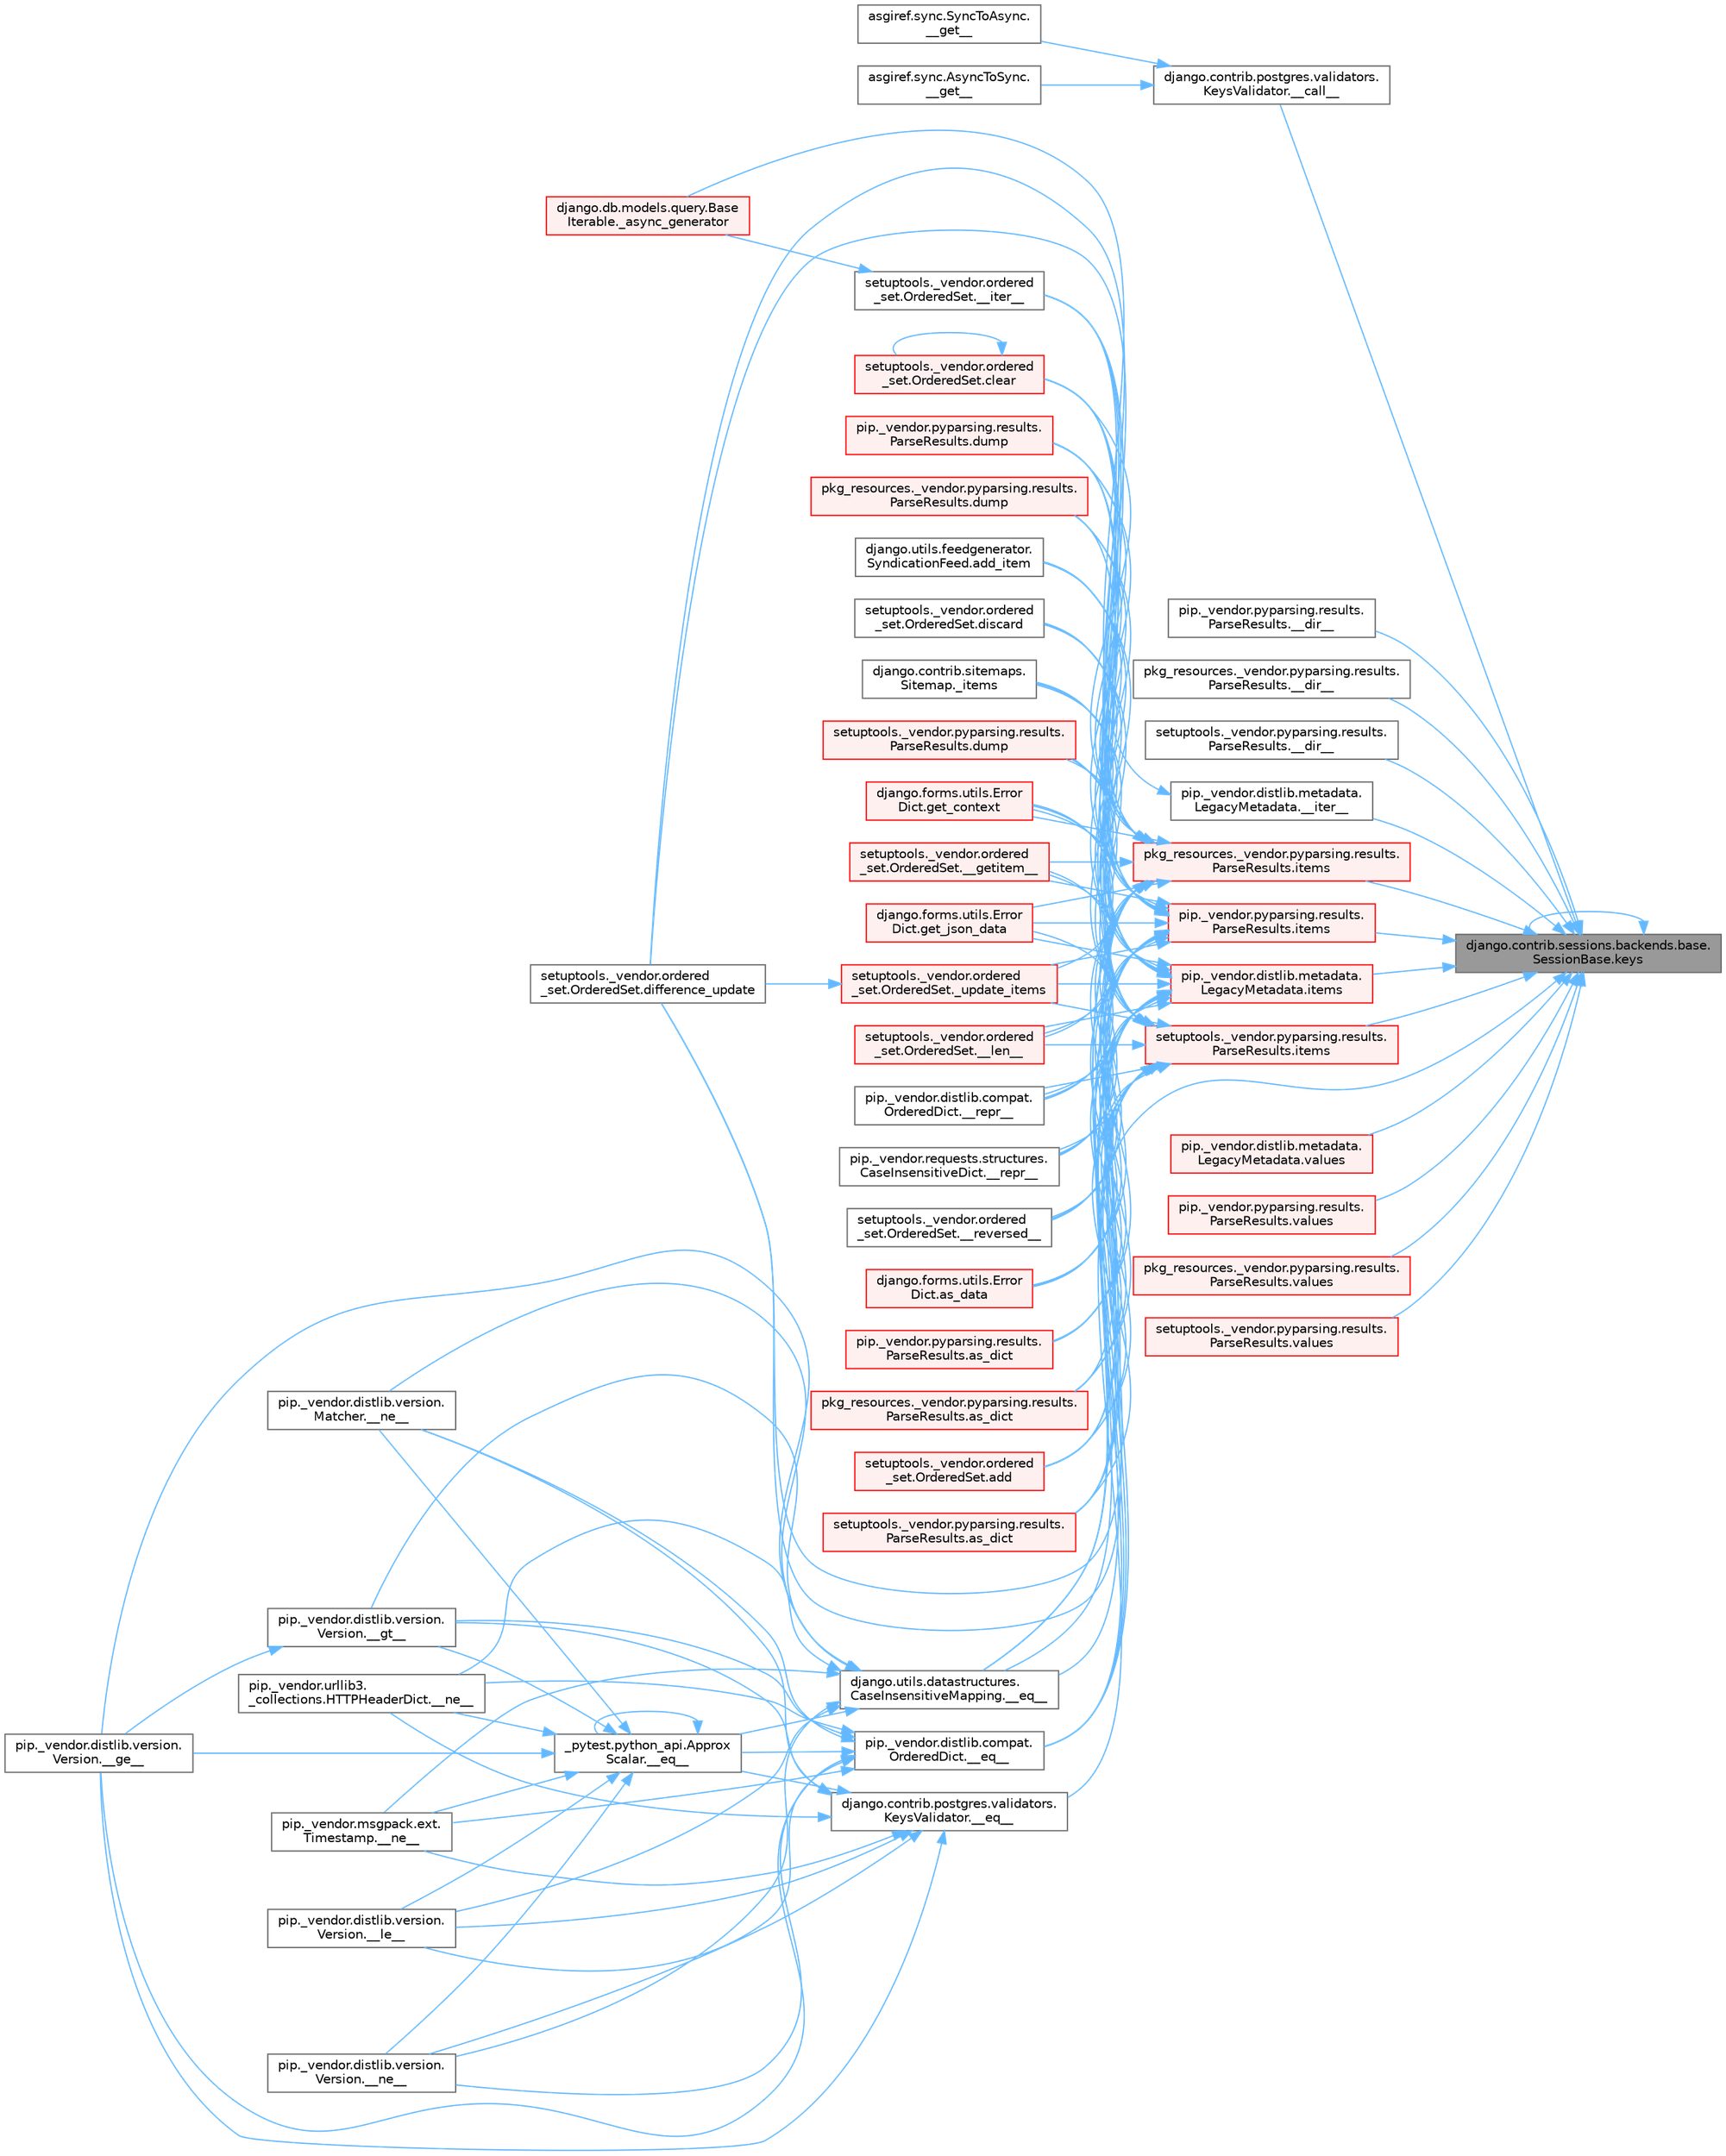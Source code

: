 digraph "django.contrib.sessions.backends.base.SessionBase.keys"
{
 // LATEX_PDF_SIZE
  bgcolor="transparent";
  edge [fontname=Helvetica,fontsize=10,labelfontname=Helvetica,labelfontsize=10];
  node [fontname=Helvetica,fontsize=10,shape=box,height=0.2,width=0.4];
  rankdir="RL";
  Node1 [id="Node000001",label="django.contrib.sessions.backends.base.\lSessionBase.keys",height=0.2,width=0.4,color="gray40", fillcolor="grey60", style="filled", fontcolor="black",tooltip=" "];
  Node1 -> Node2 [id="edge1_Node000001_Node000002",dir="back",color="steelblue1",style="solid",tooltip=" "];
  Node2 [id="Node000002",label="django.contrib.postgres.validators.\lKeysValidator.__call__",height=0.2,width=0.4,color="grey40", fillcolor="white", style="filled",URL="$classdjango_1_1contrib_1_1postgres_1_1validators_1_1_keys_validator.html#aa12ba221664bb002f5c6460ff524de8c",tooltip=" "];
  Node2 -> Node3 [id="edge2_Node000002_Node000003",dir="back",color="steelblue1",style="solid",tooltip=" "];
  Node3 [id="Node000003",label="asgiref.sync.AsyncToSync.\l__get__",height=0.2,width=0.4,color="grey40", fillcolor="white", style="filled",URL="$classasgiref_1_1sync_1_1_async_to_sync.html#a23e9ef7a73da98dad9e3f4e65846969b",tooltip=" "];
  Node2 -> Node4 [id="edge3_Node000002_Node000004",dir="back",color="steelblue1",style="solid",tooltip=" "];
  Node4 [id="Node000004",label="asgiref.sync.SyncToAsync.\l__get__",height=0.2,width=0.4,color="grey40", fillcolor="white", style="filled",URL="$classasgiref_1_1sync_1_1_sync_to_async.html#aebdfbe3f01079a529fd2f39810597381",tooltip=" "];
  Node1 -> Node5 [id="edge4_Node000001_Node000005",dir="back",color="steelblue1",style="solid",tooltip=" "];
  Node5 [id="Node000005",label="pip._vendor.pyparsing.results.\lParseResults.__dir__",height=0.2,width=0.4,color="grey40", fillcolor="white", style="filled",URL="$classpip_1_1__vendor_1_1pyparsing_1_1results_1_1_parse_results.html#aa70b1f3a824c53938d33e31b1bca0476",tooltip=" "];
  Node1 -> Node6 [id="edge5_Node000001_Node000006",dir="back",color="steelblue1",style="solid",tooltip=" "];
  Node6 [id="Node000006",label="pkg_resources._vendor.pyparsing.results.\lParseResults.__dir__",height=0.2,width=0.4,color="grey40", fillcolor="white", style="filled",URL="$classpkg__resources_1_1__vendor_1_1pyparsing_1_1results_1_1_parse_results.html#aff883d81f699e15371adad7b439f85fa",tooltip=" "];
  Node1 -> Node7 [id="edge6_Node000001_Node000007",dir="back",color="steelblue1",style="solid",tooltip=" "];
  Node7 [id="Node000007",label="setuptools._vendor.pyparsing.results.\lParseResults.__dir__",height=0.2,width=0.4,color="grey40", fillcolor="white", style="filled",URL="$classsetuptools_1_1__vendor_1_1pyparsing_1_1results_1_1_parse_results.html#a20b8b067fb771fbb5fe204c87197939a",tooltip=" "];
  Node1 -> Node8 [id="edge7_Node000001_Node000008",dir="back",color="steelblue1",style="solid",tooltip=" "];
  Node8 [id="Node000008",label="django.contrib.postgres.validators.\lKeysValidator.__eq__",height=0.2,width=0.4,color="grey40", fillcolor="white", style="filled",URL="$classdjango_1_1contrib_1_1postgres_1_1validators_1_1_keys_validator.html#aaf048806faa7c623c95a6a23a1641c03",tooltip=" "];
  Node8 -> Node9 [id="edge8_Node000008_Node000009",dir="back",color="steelblue1",style="solid",tooltip=" "];
  Node9 [id="Node000009",label="_pytest.python_api.Approx\lScalar.__eq__",height=0.2,width=0.4,color="grey40", fillcolor="white", style="filled",URL="$class__pytest_1_1python__api_1_1_approx_scalar.html#af4601ee4ca7409927f88c83ebfc3d923",tooltip=" "];
  Node9 -> Node9 [id="edge9_Node000009_Node000009",dir="back",color="steelblue1",style="solid",tooltip=" "];
  Node9 -> Node10 [id="edge10_Node000009_Node000010",dir="back",color="steelblue1",style="solid",tooltip=" "];
  Node10 [id="Node000010",label="pip._vendor.distlib.version.\lVersion.__ge__",height=0.2,width=0.4,color="grey40", fillcolor="white", style="filled",URL="$classpip_1_1__vendor_1_1distlib_1_1version_1_1_version.html#aa6b7b889cebc687ddb5ed9040d01b1ec",tooltip=" "];
  Node9 -> Node11 [id="edge11_Node000009_Node000011",dir="back",color="steelblue1",style="solid",tooltip=" "];
  Node11 [id="Node000011",label="pip._vendor.distlib.version.\lVersion.__gt__",height=0.2,width=0.4,color="grey40", fillcolor="white", style="filled",URL="$classpip_1_1__vendor_1_1distlib_1_1version_1_1_version.html#a51cf0c8da1bb6829173ff6861b10cb5f",tooltip=" "];
  Node11 -> Node10 [id="edge12_Node000011_Node000010",dir="back",color="steelblue1",style="solid",tooltip=" "];
  Node9 -> Node12 [id="edge13_Node000009_Node000012",dir="back",color="steelblue1",style="solid",tooltip=" "];
  Node12 [id="Node000012",label="pip._vendor.distlib.version.\lVersion.__le__",height=0.2,width=0.4,color="grey40", fillcolor="white", style="filled",URL="$classpip_1_1__vendor_1_1distlib_1_1version_1_1_version.html#ae5e2c5d9b76377e286fcf92a382cbb8b",tooltip=" "];
  Node9 -> Node13 [id="edge14_Node000009_Node000013",dir="back",color="steelblue1",style="solid",tooltip=" "];
  Node13 [id="Node000013",label="pip._vendor.distlib.version.\lMatcher.__ne__",height=0.2,width=0.4,color="grey40", fillcolor="white", style="filled",URL="$classpip_1_1__vendor_1_1distlib_1_1version_1_1_matcher.html#a24f8f8a4686bff3018fee5d22f4e02f1",tooltip=" "];
  Node9 -> Node14 [id="edge15_Node000009_Node000014",dir="back",color="steelblue1",style="solid",tooltip=" "];
  Node14 [id="Node000014",label="pip._vendor.distlib.version.\lVersion.__ne__",height=0.2,width=0.4,color="grey40", fillcolor="white", style="filled",URL="$classpip_1_1__vendor_1_1distlib_1_1version_1_1_version.html#aea3cdf6db007318ab1a2e8d144e2a4a1",tooltip=" "];
  Node9 -> Node15 [id="edge16_Node000009_Node000015",dir="back",color="steelblue1",style="solid",tooltip=" "];
  Node15 [id="Node000015",label="pip._vendor.msgpack.ext.\lTimestamp.__ne__",height=0.2,width=0.4,color="grey40", fillcolor="white", style="filled",URL="$classpip_1_1__vendor_1_1msgpack_1_1ext_1_1_timestamp.html#ac38b8cada8075f7a1133b06bc99b2317",tooltip=" "];
  Node9 -> Node16 [id="edge17_Node000009_Node000016",dir="back",color="steelblue1",style="solid",tooltip=" "];
  Node16 [id="Node000016",label="pip._vendor.urllib3.\l_collections.HTTPHeaderDict.__ne__",height=0.2,width=0.4,color="grey40", fillcolor="white", style="filled",URL="$classpip_1_1__vendor_1_1urllib3_1_1__collections_1_1_h_t_t_p_header_dict.html#aa7766a9499d33160a1258e140e35a806",tooltip=" "];
  Node8 -> Node10 [id="edge18_Node000008_Node000010",dir="back",color="steelblue1",style="solid",tooltip=" "];
  Node8 -> Node11 [id="edge19_Node000008_Node000011",dir="back",color="steelblue1",style="solid",tooltip=" "];
  Node8 -> Node12 [id="edge20_Node000008_Node000012",dir="back",color="steelblue1",style="solid",tooltip=" "];
  Node8 -> Node13 [id="edge21_Node000008_Node000013",dir="back",color="steelblue1",style="solid",tooltip=" "];
  Node8 -> Node14 [id="edge22_Node000008_Node000014",dir="back",color="steelblue1",style="solid",tooltip=" "];
  Node8 -> Node15 [id="edge23_Node000008_Node000015",dir="back",color="steelblue1",style="solid",tooltip=" "];
  Node8 -> Node16 [id="edge24_Node000008_Node000016",dir="back",color="steelblue1",style="solid",tooltip=" "];
  Node1 -> Node17 [id="edge25_Node000001_Node000017",dir="back",color="steelblue1",style="solid",tooltip=" "];
  Node17 [id="Node000017",label="pip._vendor.distlib.metadata.\lLegacyMetadata.__iter__",height=0.2,width=0.4,color="grey40", fillcolor="white", style="filled",URL="$classpip_1_1__vendor_1_1distlib_1_1metadata_1_1_legacy_metadata.html#a2e053958e60b4667723c059be4ed86cc",tooltip=" "];
  Node17 -> Node18 [id="edge26_Node000017_Node000018",dir="back",color="steelblue1",style="solid",tooltip=" "];
  Node18 [id="Node000018",label="django.db.models.query.Base\lIterable._async_generator",height=0.2,width=0.4,color="red", fillcolor="#FFF0F0", style="filled",URL="$classdjango_1_1db_1_1models_1_1query_1_1_base_iterable.html#a3ecc2267976bc6628d1fe84d78355144",tooltip=" "];
  Node1 -> Node20 [id="edge27_Node000001_Node000020",dir="back",color="steelblue1",style="solid",tooltip=" "];
  Node20 [id="Node000020",label="pip._vendor.distlib.metadata.\lLegacyMetadata.items",height=0.2,width=0.4,color="red", fillcolor="#FFF0F0", style="filled",URL="$classpip_1_1__vendor_1_1distlib_1_1metadata_1_1_legacy_metadata.html#a6030de0ed3711666a377c01d930e678d",tooltip=" "];
  Node20 -> Node21 [id="edge28_Node000020_Node000021",dir="back",color="steelblue1",style="solid",tooltip=" "];
  Node21 [id="Node000021",label="django.utils.datastructures.\lCaseInsensitiveMapping.__eq__",height=0.2,width=0.4,color="grey40", fillcolor="white", style="filled",URL="$classdjango_1_1utils_1_1datastructures_1_1_case_insensitive_mapping.html#a69618a78471c9326ffcbf5af4c33bd1a",tooltip=" "];
  Node21 -> Node9 [id="edge29_Node000021_Node000009",dir="back",color="steelblue1",style="solid",tooltip=" "];
  Node21 -> Node10 [id="edge30_Node000021_Node000010",dir="back",color="steelblue1",style="solid",tooltip=" "];
  Node21 -> Node11 [id="edge31_Node000021_Node000011",dir="back",color="steelblue1",style="solid",tooltip=" "];
  Node21 -> Node12 [id="edge32_Node000021_Node000012",dir="back",color="steelblue1",style="solid",tooltip=" "];
  Node21 -> Node13 [id="edge33_Node000021_Node000013",dir="back",color="steelblue1",style="solid",tooltip=" "];
  Node21 -> Node14 [id="edge34_Node000021_Node000014",dir="back",color="steelblue1",style="solid",tooltip=" "];
  Node21 -> Node15 [id="edge35_Node000021_Node000015",dir="back",color="steelblue1",style="solid",tooltip=" "];
  Node21 -> Node16 [id="edge36_Node000021_Node000016",dir="back",color="steelblue1",style="solid",tooltip=" "];
  Node20 -> Node22 [id="edge37_Node000020_Node000022",dir="back",color="steelblue1",style="solid",tooltip=" "];
  Node22 [id="Node000022",label="pip._vendor.distlib.compat.\lOrderedDict.__eq__",height=0.2,width=0.4,color="grey40", fillcolor="white", style="filled",URL="$classpip_1_1__vendor_1_1distlib_1_1compat_1_1_ordered_dict.html#a83b4a14d5e269c91b2dcd15ac2fc83a8",tooltip=" "];
  Node22 -> Node9 [id="edge38_Node000022_Node000009",dir="back",color="steelblue1",style="solid",tooltip=" "];
  Node22 -> Node10 [id="edge39_Node000022_Node000010",dir="back",color="steelblue1",style="solid",tooltip=" "];
  Node22 -> Node11 [id="edge40_Node000022_Node000011",dir="back",color="steelblue1",style="solid",tooltip=" "];
  Node22 -> Node12 [id="edge41_Node000022_Node000012",dir="back",color="steelblue1",style="solid",tooltip=" "];
  Node22 -> Node13 [id="edge42_Node000022_Node000013",dir="back",color="steelblue1",style="solid",tooltip=" "];
  Node22 -> Node14 [id="edge43_Node000022_Node000014",dir="back",color="steelblue1",style="solid",tooltip=" "];
  Node22 -> Node15 [id="edge44_Node000022_Node000015",dir="back",color="steelblue1",style="solid",tooltip=" "];
  Node22 -> Node16 [id="edge45_Node000022_Node000016",dir="back",color="steelblue1",style="solid",tooltip=" "];
  Node20 -> Node23 [id="edge46_Node000020_Node000023",dir="back",color="steelblue1",style="solid",tooltip=" "];
  Node23 [id="Node000023",label="setuptools._vendor.ordered\l_set.OrderedSet.__getitem__",height=0.2,width=0.4,color="red", fillcolor="#FFF0F0", style="filled",URL="$classsetuptools_1_1__vendor_1_1ordered__set_1_1_ordered_set.html#aaa8657c0e85788ac2555cc46176b060c",tooltip=" "];
  Node20 -> Node3188 [id="edge47_Node000020_Node003188",dir="back",color="steelblue1",style="solid",tooltip=" "];
  Node3188 [id="Node003188",label="setuptools._vendor.ordered\l_set.OrderedSet.__iter__",height=0.2,width=0.4,color="grey40", fillcolor="white", style="filled",URL="$classsetuptools_1_1__vendor_1_1ordered__set_1_1_ordered_set.html#ac9b71477e101c03a68acd73186086224",tooltip=" "];
  Node3188 -> Node18 [id="edge48_Node003188_Node000018",dir="back",color="steelblue1",style="solid",tooltip=" "];
  Node20 -> Node3189 [id="edge49_Node000020_Node003189",dir="back",color="steelblue1",style="solid",tooltip=" "];
  Node3189 [id="Node003189",label="setuptools._vendor.ordered\l_set.OrderedSet.__len__",height=0.2,width=0.4,color="red", fillcolor="#FFF0F0", style="filled",URL="$classsetuptools_1_1__vendor_1_1ordered__set_1_1_ordered_set.html#a9d6fda655ebb14849210009e5a0d1a47",tooltip=" "];
  Node20 -> Node3190 [id="edge50_Node000020_Node003190",dir="back",color="steelblue1",style="solid",tooltip=" "];
  Node3190 [id="Node003190",label="pip._vendor.distlib.compat.\lOrderedDict.__repr__",height=0.2,width=0.4,color="grey40", fillcolor="white", style="filled",URL="$classpip_1_1__vendor_1_1distlib_1_1compat_1_1_ordered_dict.html#a1463a8b8a735bd16c8b7ec00dd5d0e25",tooltip=" "];
  Node20 -> Node3191 [id="edge51_Node000020_Node003191",dir="back",color="steelblue1",style="solid",tooltip=" "];
  Node3191 [id="Node003191",label="pip._vendor.requests.structures.\lCaseInsensitiveDict.__repr__",height=0.2,width=0.4,color="grey40", fillcolor="white", style="filled",URL="$classpip_1_1__vendor_1_1requests_1_1structures_1_1_case_insensitive_dict.html#a37843053389f2e664cefb1f2a4c245ce",tooltip=" "];
  Node20 -> Node3192 [id="edge52_Node000020_Node003192",dir="back",color="steelblue1",style="solid",tooltip=" "];
  Node3192 [id="Node003192",label="setuptools._vendor.ordered\l_set.OrderedSet.__reversed__",height=0.2,width=0.4,color="grey40", fillcolor="white", style="filled",URL="$classsetuptools_1_1__vendor_1_1ordered__set_1_1_ordered_set.html#af61396bb9685974be3cafceb2d82c031",tooltip=" "];
  Node20 -> Node3193 [id="edge53_Node000020_Node003193",dir="back",color="steelblue1",style="solid",tooltip=" "];
  Node3193 [id="Node003193",label="django.contrib.sitemaps.\lSitemap._items",height=0.2,width=0.4,color="grey40", fillcolor="white", style="filled",URL="$classdjango_1_1contrib_1_1sitemaps_1_1_sitemap.html#a6c810076b63a1094a82f4fd25a317fad",tooltip=" "];
  Node20 -> Node3194 [id="edge54_Node000020_Node003194",dir="back",color="steelblue1",style="solid",tooltip=" "];
  Node3194 [id="Node003194",label="setuptools._vendor.ordered\l_set.OrderedSet._update_items",height=0.2,width=0.4,color="red", fillcolor="#FFF0F0", style="filled",URL="$classsetuptools_1_1__vendor_1_1ordered__set_1_1_ordered_set.html#a5a04af00a2355e349ad0222b4f243e52",tooltip=" "];
  Node3194 -> Node3195 [id="edge55_Node003194_Node003195",dir="back",color="steelblue1",style="solid",tooltip=" "];
  Node3195 [id="Node003195",label="setuptools._vendor.ordered\l_set.OrderedSet.difference_update",height=0.2,width=0.4,color="grey40", fillcolor="white", style="filled",URL="$classsetuptools_1_1__vendor_1_1ordered__set_1_1_ordered_set.html#ab64def0f455bd9cc544831b4a778e64a",tooltip=" "];
  Node20 -> Node3198 [id="edge56_Node000020_Node003198",dir="back",color="steelblue1",style="solid",tooltip=" "];
  Node3198 [id="Node003198",label="setuptools._vendor.ordered\l_set.OrderedSet.add",height=0.2,width=0.4,color="red", fillcolor="#FFF0F0", style="filled",URL="$classsetuptools_1_1__vendor_1_1ordered__set_1_1_ordered_set.html#a89b420a1836292f0417c8c86fa2bfe55",tooltip=" "];
  Node20 -> Node3199 [id="edge57_Node000020_Node003199",dir="back",color="steelblue1",style="solid",tooltip=" "];
  Node3199 [id="Node003199",label="django.utils.feedgenerator.\lSyndicationFeed.add_item",height=0.2,width=0.4,color="grey40", fillcolor="white", style="filled",URL="$classdjango_1_1utils_1_1feedgenerator_1_1_syndication_feed.html#aaf2a5b91249b5752311493594b6dfbed",tooltip=" "];
  Node20 -> Node3200 [id="edge58_Node000020_Node003200",dir="back",color="steelblue1",style="solid",tooltip=" "];
  Node3200 [id="Node003200",label="django.forms.utils.Error\lDict.as_data",height=0.2,width=0.4,color="red", fillcolor="#FFF0F0", style="filled",URL="$classdjango_1_1forms_1_1utils_1_1_error_dict.html#a95761ac05a7d995e649a90afa49c30e2",tooltip=" "];
  Node20 -> Node3203 [id="edge59_Node000020_Node003203",dir="back",color="steelblue1",style="solid",tooltip=" "];
  Node3203 [id="Node003203",label="pip._vendor.pyparsing.results.\lParseResults.as_dict",height=0.2,width=0.4,color="red", fillcolor="#FFF0F0", style="filled",URL="$classpip_1_1__vendor_1_1pyparsing_1_1results_1_1_parse_results.html#a8eacba06a635cbb7fc817457d025efe0",tooltip=" "];
  Node20 -> Node3206 [id="edge60_Node000020_Node003206",dir="back",color="steelblue1",style="solid",tooltip=" "];
  Node3206 [id="Node003206",label="pkg_resources._vendor.pyparsing.results.\lParseResults.as_dict",height=0.2,width=0.4,color="red", fillcolor="#FFF0F0", style="filled",URL="$classpkg__resources_1_1__vendor_1_1pyparsing_1_1results_1_1_parse_results.html#a8edb3571b6331a46b00f60753e3ee783",tooltip=" "];
  Node20 -> Node3207 [id="edge61_Node000020_Node003207",dir="back",color="steelblue1",style="solid",tooltip=" "];
  Node3207 [id="Node003207",label="setuptools._vendor.pyparsing.results.\lParseResults.as_dict",height=0.2,width=0.4,color="red", fillcolor="#FFF0F0", style="filled",URL="$classsetuptools_1_1__vendor_1_1pyparsing_1_1results_1_1_parse_results.html#ab5971defc22d3c1b64ec66e6fdca2f9f",tooltip=" "];
  Node20 -> Node3208 [id="edge62_Node000020_Node003208",dir="back",color="steelblue1",style="solid",tooltip=" "];
  Node3208 [id="Node003208",label="setuptools._vendor.ordered\l_set.OrderedSet.clear",height=0.2,width=0.4,color="red", fillcolor="#FFF0F0", style="filled",URL="$classsetuptools_1_1__vendor_1_1ordered__set_1_1_ordered_set.html#a7bc043a3c66cd95ef9d8ba3959c148c5",tooltip=" "];
  Node3208 -> Node3208 [id="edge63_Node003208_Node003208",dir="back",color="steelblue1",style="solid",tooltip=" "];
  Node20 -> Node3195 [id="edge64_Node000020_Node003195",dir="back",color="steelblue1",style="solid",tooltip=" "];
  Node20 -> Node3209 [id="edge65_Node000020_Node003209",dir="back",color="steelblue1",style="solid",tooltip=" "];
  Node3209 [id="Node003209",label="setuptools._vendor.ordered\l_set.OrderedSet.discard",height=0.2,width=0.4,color="grey40", fillcolor="white", style="filled",URL="$classsetuptools_1_1__vendor_1_1ordered__set_1_1_ordered_set.html#a02aa2e01238bcf97f920d043b24b415d",tooltip=" "];
  Node20 -> Node3210 [id="edge66_Node000020_Node003210",dir="back",color="steelblue1",style="solid",tooltip=" "];
  Node3210 [id="Node003210",label="pip._vendor.pyparsing.results.\lParseResults.dump",height=0.2,width=0.4,color="red", fillcolor="#FFF0F0", style="filled",URL="$classpip_1_1__vendor_1_1pyparsing_1_1results_1_1_parse_results.html#a54e027c4a7171fe6512124217be63a9e",tooltip=" "];
  Node20 -> Node3211 [id="edge67_Node000020_Node003211",dir="back",color="steelblue1",style="solid",tooltip=" "];
  Node3211 [id="Node003211",label="pkg_resources._vendor.pyparsing.results.\lParseResults.dump",height=0.2,width=0.4,color="red", fillcolor="#FFF0F0", style="filled",URL="$classpkg__resources_1_1__vendor_1_1pyparsing_1_1results_1_1_parse_results.html#ad4e45cd60b8d81b29fddd76356b68da1",tooltip=" "];
  Node20 -> Node3212 [id="edge68_Node000020_Node003212",dir="back",color="steelblue1",style="solid",tooltip=" "];
  Node3212 [id="Node003212",label="setuptools._vendor.pyparsing.results.\lParseResults.dump",height=0.2,width=0.4,color="red", fillcolor="#FFF0F0", style="filled",URL="$classsetuptools_1_1__vendor_1_1pyparsing_1_1results_1_1_parse_results.html#aa8be631c6d9da38c19f205601b6331b7",tooltip=" "];
  Node20 -> Node3213 [id="edge69_Node000020_Node003213",dir="back",color="steelblue1",style="solid",tooltip=" "];
  Node3213 [id="Node003213",label="django.forms.utils.Error\lDict.get_context",height=0.2,width=0.4,color="red", fillcolor="#FFF0F0", style="filled",URL="$classdjango_1_1forms_1_1utils_1_1_error_dict.html#aac62bf2f41f8416bc07de37d7c9d63d2",tooltip=" "];
  Node20 -> Node3214 [id="edge70_Node000020_Node003214",dir="back",color="steelblue1",style="solid",tooltip=" "];
  Node3214 [id="Node003214",label="django.forms.utils.Error\lDict.get_json_data",height=0.2,width=0.4,color="red", fillcolor="#FFF0F0", style="filled",URL="$classdjango_1_1forms_1_1utils_1_1_error_dict.html#a6c52e5a5f4afb00e3bc823c572805189",tooltip=" "];
  Node1 -> Node3218 [id="edge71_Node000001_Node003218",dir="back",color="steelblue1",style="solid",tooltip=" "];
  Node3218 [id="Node003218",label="pip._vendor.pyparsing.results.\lParseResults.items",height=0.2,width=0.4,color="red", fillcolor="#FFF0F0", style="filled",URL="$classpip_1_1__vendor_1_1pyparsing_1_1results_1_1_parse_results.html#a9c7519fa02524192b529a128b208be2e",tooltip=" "];
  Node3218 -> Node21 [id="edge72_Node003218_Node000021",dir="back",color="steelblue1",style="solid",tooltip=" "];
  Node3218 -> Node22 [id="edge73_Node003218_Node000022",dir="back",color="steelblue1",style="solid",tooltip=" "];
  Node3218 -> Node23 [id="edge74_Node003218_Node000023",dir="back",color="steelblue1",style="solid",tooltip=" "];
  Node3218 -> Node3188 [id="edge75_Node003218_Node003188",dir="back",color="steelblue1",style="solid",tooltip=" "];
  Node3218 -> Node3189 [id="edge76_Node003218_Node003189",dir="back",color="steelblue1",style="solid",tooltip=" "];
  Node3218 -> Node3190 [id="edge77_Node003218_Node003190",dir="back",color="steelblue1",style="solid",tooltip=" "];
  Node3218 -> Node3191 [id="edge78_Node003218_Node003191",dir="back",color="steelblue1",style="solid",tooltip=" "];
  Node3218 -> Node3192 [id="edge79_Node003218_Node003192",dir="back",color="steelblue1",style="solid",tooltip=" "];
  Node3218 -> Node3193 [id="edge80_Node003218_Node003193",dir="back",color="steelblue1",style="solid",tooltip=" "];
  Node3218 -> Node3194 [id="edge81_Node003218_Node003194",dir="back",color="steelblue1",style="solid",tooltip=" "];
  Node3218 -> Node3198 [id="edge82_Node003218_Node003198",dir="back",color="steelblue1",style="solid",tooltip=" "];
  Node3218 -> Node3199 [id="edge83_Node003218_Node003199",dir="back",color="steelblue1",style="solid",tooltip=" "];
  Node3218 -> Node3200 [id="edge84_Node003218_Node003200",dir="back",color="steelblue1",style="solid",tooltip=" "];
  Node3218 -> Node3203 [id="edge85_Node003218_Node003203",dir="back",color="steelblue1",style="solid",tooltip=" "];
  Node3218 -> Node3206 [id="edge86_Node003218_Node003206",dir="back",color="steelblue1",style="solid",tooltip=" "];
  Node3218 -> Node3207 [id="edge87_Node003218_Node003207",dir="back",color="steelblue1",style="solid",tooltip=" "];
  Node3218 -> Node3208 [id="edge88_Node003218_Node003208",dir="back",color="steelblue1",style="solid",tooltip=" "];
  Node3218 -> Node3195 [id="edge89_Node003218_Node003195",dir="back",color="steelblue1",style="solid",tooltip=" "];
  Node3218 -> Node3209 [id="edge90_Node003218_Node003209",dir="back",color="steelblue1",style="solid",tooltip=" "];
  Node3218 -> Node3210 [id="edge91_Node003218_Node003210",dir="back",color="steelblue1",style="solid",tooltip=" "];
  Node3218 -> Node3211 [id="edge92_Node003218_Node003211",dir="back",color="steelblue1",style="solid",tooltip=" "];
  Node3218 -> Node3212 [id="edge93_Node003218_Node003212",dir="back",color="steelblue1",style="solid",tooltip=" "];
  Node3218 -> Node3213 [id="edge94_Node003218_Node003213",dir="back",color="steelblue1",style="solid",tooltip=" "];
  Node3218 -> Node3214 [id="edge95_Node003218_Node003214",dir="back",color="steelblue1",style="solid",tooltip=" "];
  Node1 -> Node3221 [id="edge96_Node000001_Node003221",dir="back",color="steelblue1",style="solid",tooltip=" "];
  Node3221 [id="Node003221",label="pkg_resources._vendor.pyparsing.results.\lParseResults.items",height=0.2,width=0.4,color="red", fillcolor="#FFF0F0", style="filled",URL="$classpkg__resources_1_1__vendor_1_1pyparsing_1_1results_1_1_parse_results.html#a2b101cc8f2dfba49f44ad18bca57a38d",tooltip=" "];
  Node3221 -> Node21 [id="edge97_Node003221_Node000021",dir="back",color="steelblue1",style="solid",tooltip=" "];
  Node3221 -> Node22 [id="edge98_Node003221_Node000022",dir="back",color="steelblue1",style="solid",tooltip=" "];
  Node3221 -> Node23 [id="edge99_Node003221_Node000023",dir="back",color="steelblue1",style="solid",tooltip=" "];
  Node3221 -> Node3188 [id="edge100_Node003221_Node003188",dir="back",color="steelblue1",style="solid",tooltip=" "];
  Node3221 -> Node3189 [id="edge101_Node003221_Node003189",dir="back",color="steelblue1",style="solid",tooltip=" "];
  Node3221 -> Node3190 [id="edge102_Node003221_Node003190",dir="back",color="steelblue1",style="solid",tooltip=" "];
  Node3221 -> Node3191 [id="edge103_Node003221_Node003191",dir="back",color="steelblue1",style="solid",tooltip=" "];
  Node3221 -> Node3192 [id="edge104_Node003221_Node003192",dir="back",color="steelblue1",style="solid",tooltip=" "];
  Node3221 -> Node3193 [id="edge105_Node003221_Node003193",dir="back",color="steelblue1",style="solid",tooltip=" "];
  Node3221 -> Node3194 [id="edge106_Node003221_Node003194",dir="back",color="steelblue1",style="solid",tooltip=" "];
  Node3221 -> Node3198 [id="edge107_Node003221_Node003198",dir="back",color="steelblue1",style="solid",tooltip=" "];
  Node3221 -> Node3199 [id="edge108_Node003221_Node003199",dir="back",color="steelblue1",style="solid",tooltip=" "];
  Node3221 -> Node3200 [id="edge109_Node003221_Node003200",dir="back",color="steelblue1",style="solid",tooltip=" "];
  Node3221 -> Node3203 [id="edge110_Node003221_Node003203",dir="back",color="steelblue1",style="solid",tooltip=" "];
  Node3221 -> Node3206 [id="edge111_Node003221_Node003206",dir="back",color="steelblue1",style="solid",tooltip=" "];
  Node3221 -> Node3207 [id="edge112_Node003221_Node003207",dir="back",color="steelblue1",style="solid",tooltip=" "];
  Node3221 -> Node3208 [id="edge113_Node003221_Node003208",dir="back",color="steelblue1",style="solid",tooltip=" "];
  Node3221 -> Node3195 [id="edge114_Node003221_Node003195",dir="back",color="steelblue1",style="solid",tooltip=" "];
  Node3221 -> Node3209 [id="edge115_Node003221_Node003209",dir="back",color="steelblue1",style="solid",tooltip=" "];
  Node3221 -> Node3210 [id="edge116_Node003221_Node003210",dir="back",color="steelblue1",style="solid",tooltip=" "];
  Node3221 -> Node3211 [id="edge117_Node003221_Node003211",dir="back",color="steelblue1",style="solid",tooltip=" "];
  Node3221 -> Node3212 [id="edge118_Node003221_Node003212",dir="back",color="steelblue1",style="solid",tooltip=" "];
  Node3221 -> Node3213 [id="edge119_Node003221_Node003213",dir="back",color="steelblue1",style="solid",tooltip=" "];
  Node3221 -> Node3214 [id="edge120_Node003221_Node003214",dir="back",color="steelblue1",style="solid",tooltip=" "];
  Node1 -> Node3224 [id="edge121_Node000001_Node003224",dir="back",color="steelblue1",style="solid",tooltip=" "];
  Node3224 [id="Node003224",label="setuptools._vendor.pyparsing.results.\lParseResults.items",height=0.2,width=0.4,color="red", fillcolor="#FFF0F0", style="filled",URL="$classsetuptools_1_1__vendor_1_1pyparsing_1_1results_1_1_parse_results.html#a30d259592837cf08320bf96e1ca3e77a",tooltip=" "];
  Node3224 -> Node21 [id="edge122_Node003224_Node000021",dir="back",color="steelblue1",style="solid",tooltip=" "];
  Node3224 -> Node22 [id="edge123_Node003224_Node000022",dir="back",color="steelblue1",style="solid",tooltip=" "];
  Node3224 -> Node23 [id="edge124_Node003224_Node000023",dir="back",color="steelblue1",style="solid",tooltip=" "];
  Node3224 -> Node3188 [id="edge125_Node003224_Node003188",dir="back",color="steelblue1",style="solid",tooltip=" "];
  Node3224 -> Node3189 [id="edge126_Node003224_Node003189",dir="back",color="steelblue1",style="solid",tooltip=" "];
  Node3224 -> Node3190 [id="edge127_Node003224_Node003190",dir="back",color="steelblue1",style="solid",tooltip=" "];
  Node3224 -> Node3191 [id="edge128_Node003224_Node003191",dir="back",color="steelblue1",style="solid",tooltip=" "];
  Node3224 -> Node3192 [id="edge129_Node003224_Node003192",dir="back",color="steelblue1",style="solid",tooltip=" "];
  Node3224 -> Node3193 [id="edge130_Node003224_Node003193",dir="back",color="steelblue1",style="solid",tooltip=" "];
  Node3224 -> Node3194 [id="edge131_Node003224_Node003194",dir="back",color="steelblue1",style="solid",tooltip=" "];
  Node3224 -> Node3198 [id="edge132_Node003224_Node003198",dir="back",color="steelblue1",style="solid",tooltip=" "];
  Node3224 -> Node3199 [id="edge133_Node003224_Node003199",dir="back",color="steelblue1",style="solid",tooltip=" "];
  Node3224 -> Node3200 [id="edge134_Node003224_Node003200",dir="back",color="steelblue1",style="solid",tooltip=" "];
  Node3224 -> Node3203 [id="edge135_Node003224_Node003203",dir="back",color="steelblue1",style="solid",tooltip=" "];
  Node3224 -> Node3206 [id="edge136_Node003224_Node003206",dir="back",color="steelblue1",style="solid",tooltip=" "];
  Node3224 -> Node3207 [id="edge137_Node003224_Node003207",dir="back",color="steelblue1",style="solid",tooltip=" "];
  Node3224 -> Node3208 [id="edge138_Node003224_Node003208",dir="back",color="steelblue1",style="solid",tooltip=" "];
  Node3224 -> Node3195 [id="edge139_Node003224_Node003195",dir="back",color="steelblue1",style="solid",tooltip=" "];
  Node3224 -> Node3209 [id="edge140_Node003224_Node003209",dir="back",color="steelblue1",style="solid",tooltip=" "];
  Node3224 -> Node3210 [id="edge141_Node003224_Node003210",dir="back",color="steelblue1",style="solid",tooltip=" "];
  Node3224 -> Node3211 [id="edge142_Node003224_Node003211",dir="back",color="steelblue1",style="solid",tooltip=" "];
  Node3224 -> Node3212 [id="edge143_Node003224_Node003212",dir="back",color="steelblue1",style="solid",tooltip=" "];
  Node3224 -> Node3213 [id="edge144_Node003224_Node003213",dir="back",color="steelblue1",style="solid",tooltip=" "];
  Node3224 -> Node3214 [id="edge145_Node003224_Node003214",dir="back",color="steelblue1",style="solid",tooltip=" "];
  Node1 -> Node1 [id="edge146_Node000001_Node000001",dir="back",color="steelblue1",style="solid",tooltip=" "];
  Node1 -> Node3227 [id="edge147_Node000001_Node003227",dir="back",color="steelblue1",style="solid",tooltip=" "];
  Node3227 [id="Node003227",label="pip._vendor.distlib.metadata.\lLegacyMetadata.values",height=0.2,width=0.4,color="red", fillcolor="#FFF0F0", style="filled",URL="$classpip_1_1__vendor_1_1distlib_1_1metadata_1_1_legacy_metadata.html#a6b3ac4adfb31494e468a4c02d47e8dd7",tooltip=" "];
  Node1 -> Node3228 [id="edge148_Node000001_Node003228",dir="back",color="steelblue1",style="solid",tooltip=" "];
  Node3228 [id="Node003228",label="pip._vendor.pyparsing.results.\lParseResults.values",height=0.2,width=0.4,color="red", fillcolor="#FFF0F0", style="filled",URL="$classpip_1_1__vendor_1_1pyparsing_1_1results_1_1_parse_results.html#ac18f70b899d1740db49618541d5df0a4",tooltip=" "];
  Node1 -> Node3230 [id="edge149_Node000001_Node003230",dir="back",color="steelblue1",style="solid",tooltip=" "];
  Node3230 [id="Node003230",label="pkg_resources._vendor.pyparsing.results.\lParseResults.values",height=0.2,width=0.4,color="red", fillcolor="#FFF0F0", style="filled",URL="$classpkg__resources_1_1__vendor_1_1pyparsing_1_1results_1_1_parse_results.html#ac466eb2951551ce4a3b48c7cc3b5cc1d",tooltip=" "];
  Node1 -> Node3232 [id="edge150_Node000001_Node003232",dir="back",color="steelblue1",style="solid",tooltip=" "];
  Node3232 [id="Node003232",label="setuptools._vendor.pyparsing.results.\lParseResults.values",height=0.2,width=0.4,color="red", fillcolor="#FFF0F0", style="filled",URL="$classsetuptools_1_1__vendor_1_1pyparsing_1_1results_1_1_parse_results.html#a3632fda7230ed3d9d2f09b483cc1b502",tooltip=" "];
}
